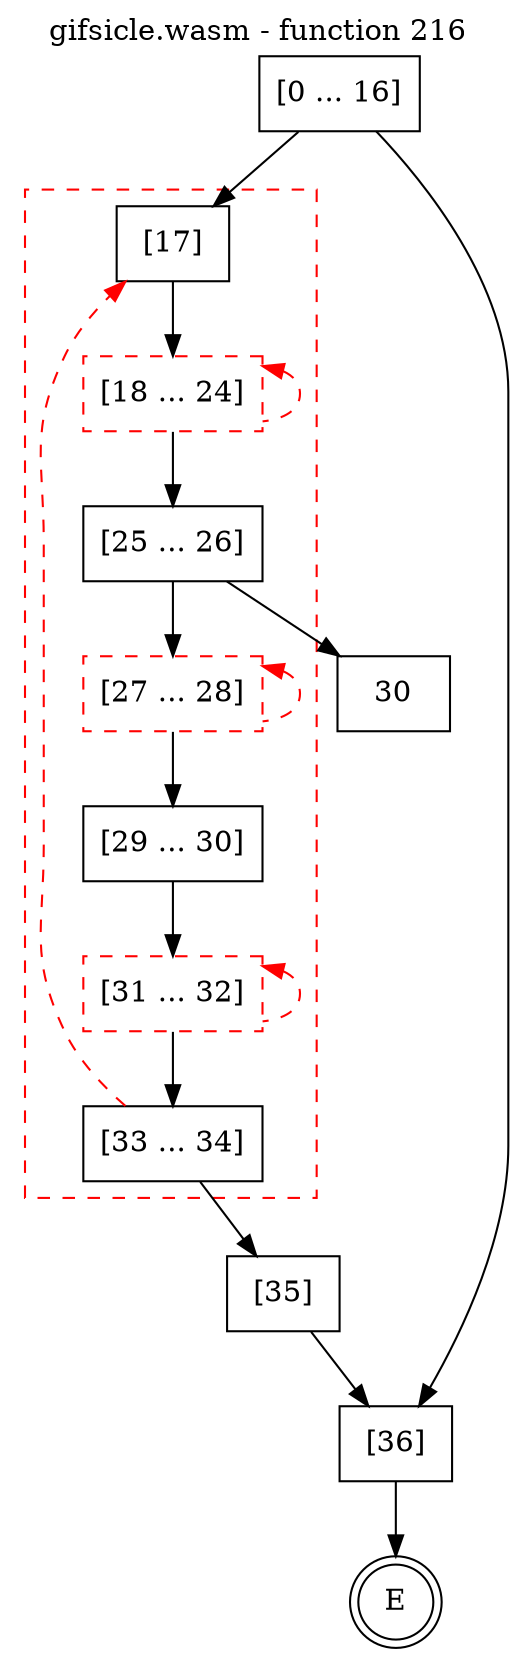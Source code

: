 digraph finite_state_machine {
    label = "gifsicle.wasm - function 216"
    labelloc =  t
    labelfontsize = 16
    labelfontcolor = black
    labelfontname = "Helvetica"
    node [shape = doublecircle]; E ;
    node [shape = box];
    node [shape=box, color=black, style=solid] 0[label="[0 ... 16]"]
    subgraph cluster_17{
    label = "";
    style = dashed color = red;
    node [shape=box, color=black, style=solid] 17[label="[17]"]
    node [shape=box, color=red, style=dashed] 18[label="[18 ... 24]"]
    node [shape=box, color=black, style=solid] 25[label="[25 ... 26]"]
    node [shape=box, color=red, style=dashed] 27[label="[27 ... 28]"]
    node [shape=box, color=black, style=solid] 29[label="[29 ... 30]"]
    node [shape=box, color=red, style=dashed] 31[label="[31 ... 32]"]
    node [shape=box, color=black, style=solid] 33[label="[33 ... 34]"]
    }
    node [shape=box, color=black, style=solid] 35[label="[35]"]
    node [shape=box, color=black, style=solid] 36[label="[36]"]
    0 -> 17;
    0 -> 36;
    17 -> 18;
    18 -> 25;
    18 -> 18[style="dashed" color="red" dir=back];
    25 -> 27;
    25 -> 30;
    27 -> 29;
    27 -> 27[style="dashed" color="red" dir=back];
    29 -> 31;
    31 -> 33;
    31 -> 31[style="dashed" color="red" dir=back];
    33 -> 17[style="dashed" color="red"];
    33 -> 35;
    35 -> 36;
    36 -> E;
}
